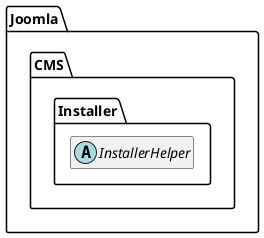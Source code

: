 @startuml
set namespaceSeparator \\
hide members
hide << alias >> circle

abstract class Joomla\\CMS\\Installer\\InstallerHelper
@enduml
